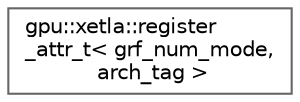 digraph "Graphical Class Hierarchy"
{
 // LATEX_PDF_SIZE
  bgcolor="transparent";
  edge [fontname=Helvetica,fontsize=10,labelfontname=Helvetica,labelfontsize=10];
  node [fontname=Helvetica,fontsize=10,shape=box,height=0.2,width=0.4];
  rankdir="LR";
  Node0 [id="Node000000",label="gpu::xetla::register\l_attr_t\< grf_num_mode,\l arch_tag \>",height=0.2,width=0.4,color="grey40", fillcolor="white", style="filled",URL="$structgpu_1_1xetla_1_1register__attr__t.html",tooltip=" "];
}
